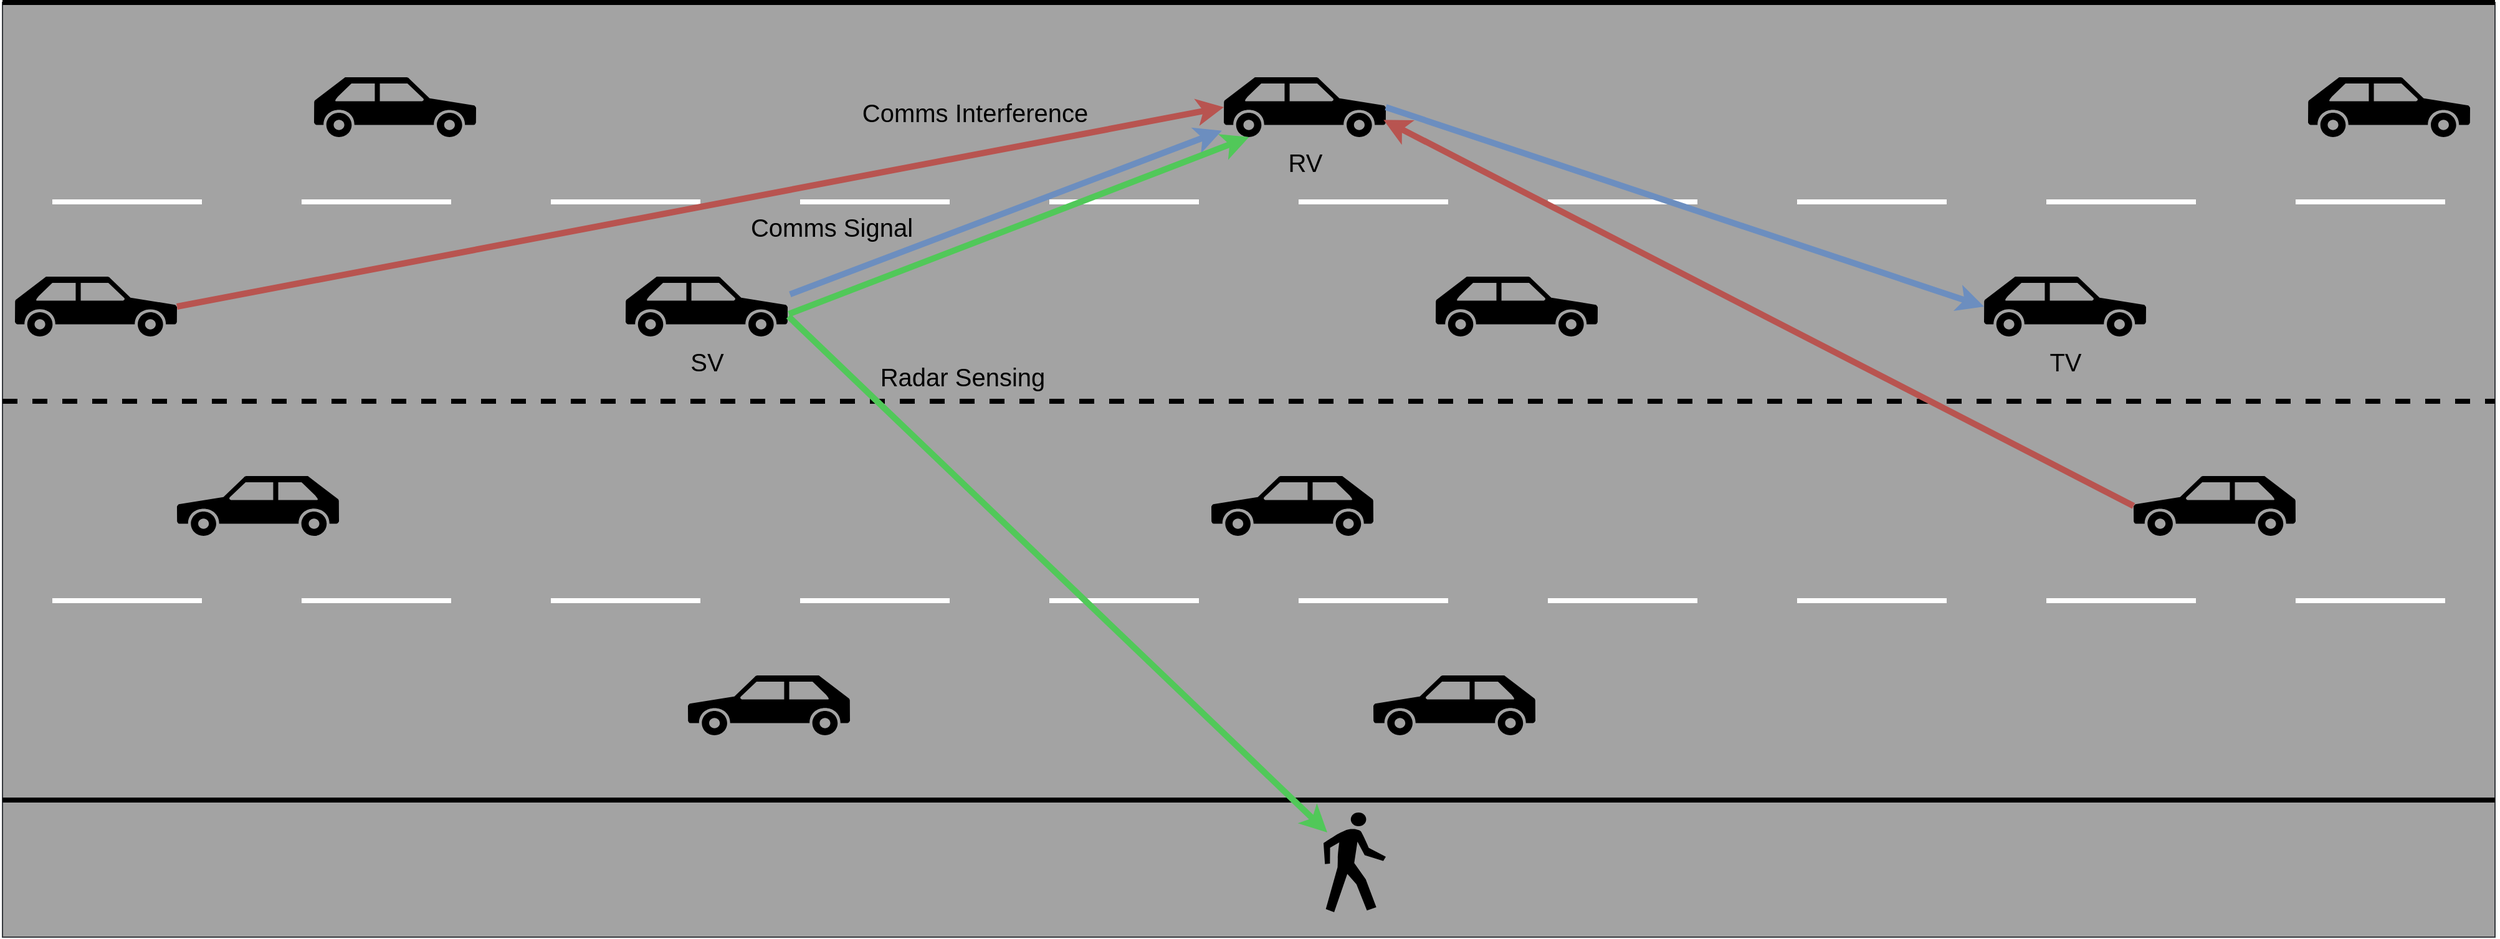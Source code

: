 <mxfile version="26.0.16">
  <diagram name="Page-1" id="7QL4QP1NcXmB00a-UqtN">
    <mxGraphModel dx="2074" dy="1134" grid="1" gridSize="10" guides="1" tooltips="1" connect="1" arrows="1" fold="1" page="1" pageScale="1" pageWidth="2339" pageHeight="3300" math="0" shadow="0">
      <root>
        <mxCell id="0" />
        <mxCell id="1" parent="0" />
        <mxCell id="3JjK3eb2urT9_Ez95hh0-71" value="" style="rounded=0;whiteSpace=wrap;html=1;fillColor=#A3A3A3;strokeColor=#36393d;" vertex="1" parent="1">
          <mxGeometry x="160" y="160" width="2000" height="750" as="geometry" />
        </mxCell>
        <mxCell id="3JjK3eb2urT9_Ez95hh0-3" value="" style="endArrow=none;html=1;rounded=0;strokeWidth=4;" edge="1" parent="1">
          <mxGeometry width="50" height="50" relative="1" as="geometry">
            <mxPoint x="160" y="160" as="sourcePoint" />
            <mxPoint x="2160" y="160" as="targetPoint" />
          </mxGeometry>
        </mxCell>
        <mxCell id="3JjK3eb2urT9_Ez95hh0-4" value="" style="endArrow=none;html=1;rounded=0;strokeWidth=4;" edge="1" parent="1">
          <mxGeometry width="50" height="50" relative="1" as="geometry">
            <mxPoint x="160" y="800" as="sourcePoint" />
            <mxPoint x="2160" y="800" as="targetPoint" />
          </mxGeometry>
        </mxCell>
        <mxCell id="3JjK3eb2urT9_Ez95hh0-5" value="" style="endArrow=none;dashed=1;html=1;rounded=0;strokeWidth=4;" edge="1" parent="1">
          <mxGeometry width="50" height="50" relative="1" as="geometry">
            <mxPoint x="160" y="480" as="sourcePoint" />
            <mxPoint x="2160" y="480" as="targetPoint" />
          </mxGeometry>
        </mxCell>
        <mxCell id="3JjK3eb2urT9_Ez95hh0-7" value="" style="endArrow=none;html=1;rounded=0;strokeWidth=4;strokeColor=#FFFFFF;" edge="1" parent="1">
          <mxGeometry width="50" height="50" relative="1" as="geometry">
            <mxPoint x="200" y="320" as="sourcePoint" />
            <mxPoint x="320" y="320" as="targetPoint" />
          </mxGeometry>
        </mxCell>
        <mxCell id="3JjK3eb2urT9_Ez95hh0-8" value="" style="endArrow=none;html=1;rounded=0;strokeWidth=4;strokeColor=#FFFFFF;" edge="1" parent="1">
          <mxGeometry width="50" height="50" relative="1" as="geometry">
            <mxPoint x="400" y="320" as="sourcePoint" />
            <mxPoint x="520" y="320" as="targetPoint" />
          </mxGeometry>
        </mxCell>
        <mxCell id="3JjK3eb2urT9_Ez95hh0-9" value="" style="endArrow=none;html=1;rounded=0;strokeWidth=4;strokeColor=#FFFFFF;" edge="1" parent="1">
          <mxGeometry width="50" height="50" relative="1" as="geometry">
            <mxPoint x="600" y="320" as="sourcePoint" />
            <mxPoint x="720" y="320" as="targetPoint" />
          </mxGeometry>
        </mxCell>
        <mxCell id="3JjK3eb2urT9_Ez95hh0-10" value="" style="endArrow=none;html=1;rounded=0;strokeWidth=4;strokeColor=#FFFFFF;" edge="1" parent="1">
          <mxGeometry width="50" height="50" relative="1" as="geometry">
            <mxPoint x="800" y="320" as="sourcePoint" />
            <mxPoint x="920" y="320" as="targetPoint" />
          </mxGeometry>
        </mxCell>
        <mxCell id="3JjK3eb2urT9_Ez95hh0-11" value="" style="endArrow=none;html=1;rounded=0;strokeWidth=4;strokeColor=#FFFFFF;" edge="1" parent="1">
          <mxGeometry width="50" height="50" relative="1" as="geometry">
            <mxPoint x="1000" y="320" as="sourcePoint" />
            <mxPoint x="1120" y="320" as="targetPoint" />
          </mxGeometry>
        </mxCell>
        <mxCell id="3JjK3eb2urT9_Ez95hh0-12" value="" style="endArrow=none;html=1;rounded=0;strokeWidth=4;strokeColor=#FFFFFF;" edge="1" parent="1">
          <mxGeometry width="50" height="50" relative="1" as="geometry">
            <mxPoint x="1200" y="320" as="sourcePoint" />
            <mxPoint x="1320" y="320" as="targetPoint" />
          </mxGeometry>
        </mxCell>
        <mxCell id="3JjK3eb2urT9_Ez95hh0-13" value="" style="endArrow=none;html=1;rounded=0;strokeWidth=4;strokeColor=#FFFFFF;" edge="1" parent="1">
          <mxGeometry width="50" height="50" relative="1" as="geometry">
            <mxPoint x="1400" y="320" as="sourcePoint" />
            <mxPoint x="1520" y="320" as="targetPoint" />
          </mxGeometry>
        </mxCell>
        <mxCell id="3JjK3eb2urT9_Ez95hh0-14" value="" style="endArrow=none;html=1;rounded=0;strokeWidth=4;strokeColor=#FFFFFF;" edge="1" parent="1">
          <mxGeometry width="50" height="50" relative="1" as="geometry">
            <mxPoint x="1600" y="320" as="sourcePoint" />
            <mxPoint x="1720" y="320" as="targetPoint" />
          </mxGeometry>
        </mxCell>
        <mxCell id="3JjK3eb2urT9_Ez95hh0-15" value="" style="endArrow=none;html=1;rounded=0;strokeWidth=4;strokeColor=#FFFFFF;" edge="1" parent="1">
          <mxGeometry width="50" height="50" relative="1" as="geometry">
            <mxPoint x="1800" y="320" as="sourcePoint" />
            <mxPoint x="1920" y="320" as="targetPoint" />
          </mxGeometry>
        </mxCell>
        <mxCell id="3JjK3eb2urT9_Ez95hh0-18" value="" style="endArrow=none;html=1;rounded=0;strokeWidth=4;strokeColor=#FFFFFF;" edge="1" parent="1">
          <mxGeometry width="50" height="50" relative="1" as="geometry">
            <mxPoint x="200" y="640" as="sourcePoint" />
            <mxPoint x="320" y="640" as="targetPoint" />
          </mxGeometry>
        </mxCell>
        <mxCell id="3JjK3eb2urT9_Ez95hh0-19" value="" style="endArrow=none;html=1;rounded=0;strokeWidth=4;strokeColor=#FFFFFF;" edge="1" parent="1">
          <mxGeometry width="50" height="50" relative="1" as="geometry">
            <mxPoint x="400" y="640" as="sourcePoint" />
            <mxPoint x="520" y="640" as="targetPoint" />
          </mxGeometry>
        </mxCell>
        <mxCell id="3JjK3eb2urT9_Ez95hh0-20" value="" style="endArrow=none;html=1;rounded=0;strokeWidth=4;strokeColor=#FFFFFF;" edge="1" parent="1">
          <mxGeometry width="50" height="50" relative="1" as="geometry">
            <mxPoint x="600" y="640" as="sourcePoint" />
            <mxPoint x="720" y="640" as="targetPoint" />
          </mxGeometry>
        </mxCell>
        <mxCell id="3JjK3eb2urT9_Ez95hh0-21" value="" style="endArrow=none;html=1;rounded=0;strokeWidth=4;strokeColor=#FFFFFF;" edge="1" parent="1">
          <mxGeometry width="50" height="50" relative="1" as="geometry">
            <mxPoint x="800" y="640" as="sourcePoint" />
            <mxPoint x="920" y="640" as="targetPoint" />
          </mxGeometry>
        </mxCell>
        <mxCell id="3JjK3eb2urT9_Ez95hh0-22" value="" style="endArrow=none;html=1;rounded=0;strokeWidth=4;strokeColor=#FFFFFF;" edge="1" parent="1">
          <mxGeometry width="50" height="50" relative="1" as="geometry">
            <mxPoint x="1000" y="640" as="sourcePoint" />
            <mxPoint x="1120" y="640" as="targetPoint" />
          </mxGeometry>
        </mxCell>
        <mxCell id="3JjK3eb2urT9_Ez95hh0-23" value="" style="endArrow=none;html=1;rounded=0;strokeWidth=4;strokeColor=#FFFFFF;" edge="1" parent="1">
          <mxGeometry width="50" height="50" relative="1" as="geometry">
            <mxPoint x="1200" y="640" as="sourcePoint" />
            <mxPoint x="1320" y="640" as="targetPoint" />
          </mxGeometry>
        </mxCell>
        <mxCell id="3JjK3eb2urT9_Ez95hh0-24" value="" style="endArrow=none;html=1;rounded=0;strokeWidth=4;strokeColor=#FFFFFF;" edge="1" parent="1">
          <mxGeometry width="50" height="50" relative="1" as="geometry">
            <mxPoint x="1400" y="640" as="sourcePoint" />
            <mxPoint x="1520" y="640" as="targetPoint" />
          </mxGeometry>
        </mxCell>
        <mxCell id="3JjK3eb2urT9_Ez95hh0-25" value="" style="endArrow=none;html=1;rounded=0;strokeWidth=4;strokeColor=#FFFFFF;" edge="1" parent="1">
          <mxGeometry width="50" height="50" relative="1" as="geometry">
            <mxPoint x="1600" y="640" as="sourcePoint" />
            <mxPoint x="1720" y="640" as="targetPoint" />
          </mxGeometry>
        </mxCell>
        <mxCell id="3JjK3eb2urT9_Ez95hh0-26" value="" style="endArrow=none;html=1;rounded=0;strokeWidth=4;strokeColor=#FFFFFF;" edge="1" parent="1">
          <mxGeometry width="50" height="50" relative="1" as="geometry">
            <mxPoint x="1800" y="640" as="sourcePoint" />
            <mxPoint x="1920" y="640" as="targetPoint" />
          </mxGeometry>
        </mxCell>
        <mxCell id="3JjK3eb2urT9_Ez95hh0-27" value="" style="shape=mxgraph.signs.transportation.car_3;html=1;pointerEvents=1;fillColor=#000000;strokeColor=none;verticalLabelPosition=bottom;verticalAlign=top;align=center;flipH=1;" vertex="1" parent="1">
          <mxGeometry x="660" y="380" width="130" height="48" as="geometry" />
        </mxCell>
        <mxCell id="3JjK3eb2urT9_Ez95hh0-28" value="" style="shape=mxgraph.signs.transportation.car_3;html=1;pointerEvents=1;fillColor=#000000;strokeColor=none;verticalLabelPosition=bottom;verticalAlign=top;align=center;flipH=1;" vertex="1" parent="1">
          <mxGeometry x="1140" y="220" width="130" height="48" as="geometry" />
        </mxCell>
        <mxCell id="3JjK3eb2urT9_Ez95hh0-29" value="" style="shape=mxgraph.signs.transportation.car_3;html=1;pointerEvents=1;fillColor=#000000;strokeColor=none;verticalLabelPosition=bottom;verticalAlign=top;align=center;flipH=1;" vertex="1" parent="1">
          <mxGeometry x="1310" y="380" width="130" height="48" as="geometry" />
        </mxCell>
        <mxCell id="3JjK3eb2urT9_Ez95hh0-30" value="" style="shape=mxgraph.signs.transportation.car_3;html=1;pointerEvents=1;fillColor=#000000;strokeColor=none;verticalLabelPosition=bottom;verticalAlign=top;align=center;flipH=1;" vertex="1" parent="1">
          <mxGeometry x="170" y="380" width="130" height="48" as="geometry" />
        </mxCell>
        <mxCell id="3JjK3eb2urT9_Ez95hh0-31" value="" style="shape=mxgraph.signs.transportation.car_3;html=1;pointerEvents=1;fillColor=#000000;strokeColor=none;verticalLabelPosition=bottom;verticalAlign=top;align=center;flipH=1;" vertex="1" parent="1">
          <mxGeometry x="410" y="220" width="130" height="48" as="geometry" />
        </mxCell>
        <mxCell id="3JjK3eb2urT9_Ez95hh0-32" value="" style="shape=mxgraph.signs.transportation.car_3;html=1;pointerEvents=1;fillColor=#000000;strokeColor=none;verticalLabelPosition=bottom;verticalAlign=top;align=center;flipH=0;" vertex="1" parent="1">
          <mxGeometry x="1870" y="540" width="130" height="48" as="geometry" />
        </mxCell>
        <mxCell id="3JjK3eb2urT9_Ez95hh0-34" value="" style="shape=mxgraph.signs.transportation.car_3;html=1;pointerEvents=1;fillColor=#000000;strokeColor=none;verticalLabelPosition=bottom;verticalAlign=top;align=center;flipH=0;" vertex="1" parent="1">
          <mxGeometry x="1130" y="540" width="130" height="48" as="geometry" />
        </mxCell>
        <mxCell id="3JjK3eb2urT9_Ez95hh0-35" value="" style="shape=mxgraph.signs.transportation.car_3;html=1;pointerEvents=1;fillColor=#000000;strokeColor=none;verticalLabelPosition=bottom;verticalAlign=top;align=center;flipH=0;" vertex="1" parent="1">
          <mxGeometry x="1260" y="700" width="130" height="48" as="geometry" />
        </mxCell>
        <mxCell id="3JjK3eb2urT9_Ez95hh0-36" value="" style="shape=mxgraph.signs.transportation.car_3;html=1;pointerEvents=1;fillColor=#000000;strokeColor=none;verticalLabelPosition=bottom;verticalAlign=top;align=center;flipH=0;" vertex="1" parent="1">
          <mxGeometry x="710" y="700" width="130" height="48" as="geometry" />
        </mxCell>
        <mxCell id="3JjK3eb2urT9_Ez95hh0-37" value="" style="shape=mxgraph.signs.transportation.car_3;html=1;pointerEvents=1;fillColor=#000000;strokeColor=none;verticalLabelPosition=bottom;verticalAlign=top;align=center;flipH=0;" vertex="1" parent="1">
          <mxGeometry x="300" y="540" width="130" height="48" as="geometry" />
        </mxCell>
        <mxCell id="3JjK3eb2urT9_Ez95hh0-39" value="" style="endArrow=none;html=1;rounded=0;strokeWidth=4;strokeColor=#FFFFFF;" edge="1" parent="1">
          <mxGeometry width="50" height="50" relative="1" as="geometry">
            <mxPoint x="2000" y="640" as="sourcePoint" />
            <mxPoint x="2120" y="640" as="targetPoint" />
          </mxGeometry>
        </mxCell>
        <mxCell id="3JjK3eb2urT9_Ez95hh0-40" value="" style="shape=mxgraph.signs.transportation.car_3;html=1;pointerEvents=1;fillColor=#000000;strokeColor=none;verticalLabelPosition=bottom;verticalAlign=top;align=center;flipH=1;" vertex="1" parent="1">
          <mxGeometry x="1750" y="380" width="130" height="48" as="geometry" />
        </mxCell>
        <mxCell id="3JjK3eb2urT9_Ez95hh0-41" value="" style="shape=mxgraph.signs.transportation.car_3;html=1;pointerEvents=1;fillColor=#000000;strokeColor=none;verticalLabelPosition=bottom;verticalAlign=top;align=center;flipH=1;" vertex="1" parent="1">
          <mxGeometry x="2010" y="220" width="130" height="48" as="geometry" />
        </mxCell>
        <mxCell id="3JjK3eb2urT9_Ez95hh0-42" value="" style="endArrow=none;html=1;rounded=0;strokeWidth=4;strokeColor=#FFFFFF;" edge="1" parent="1">
          <mxGeometry width="50" height="50" relative="1" as="geometry">
            <mxPoint x="2000" y="320" as="sourcePoint" />
            <mxPoint x="2120" y="320" as="targetPoint" />
            <Array as="points">
              <mxPoint x="2110" y="320" />
            </Array>
          </mxGeometry>
        </mxCell>
        <mxCell id="3JjK3eb2urT9_Ez95hh0-43" value="&lt;font style=&quot;font-size: 20px;&quot;&gt;SV&lt;/font&gt;" style="text;html=1;align=center;verticalAlign=middle;resizable=0;points=[];autosize=1;strokeColor=none;fillColor=none;" vertex="1" parent="1">
          <mxGeometry x="700" y="428" width="50" height="40" as="geometry" />
        </mxCell>
        <mxCell id="3JjK3eb2urT9_Ez95hh0-45" value="&lt;font style=&quot;font-size: 20px;&quot;&gt;RV&lt;/font&gt;" style="text;html=1;align=center;verticalAlign=middle;resizable=0;points=[];autosize=1;strokeColor=none;fillColor=none;" vertex="1" parent="1">
          <mxGeometry x="1180" y="268" width="50" height="40" as="geometry" />
        </mxCell>
        <mxCell id="3JjK3eb2urT9_Ez95hh0-46" value="&lt;font style=&quot;font-size: 20px;&quot;&gt;TV&lt;/font&gt;" style="text;html=1;align=center;verticalAlign=middle;resizable=0;points=[];autosize=1;strokeColor=none;fillColor=none;" vertex="1" parent="1">
          <mxGeometry x="1790" y="428" width="50" height="40" as="geometry" />
        </mxCell>
        <mxCell id="3JjK3eb2urT9_Ez95hh0-47" value="" style="endArrow=classic;html=1;rounded=0;exitX=0;exitY=0.5;exitDx=0;exitDy=0;exitPerimeter=0;entryX=1;entryY=0.5;entryDx=0;entryDy=0;entryPerimeter=0;strokeWidth=5;fillColor=#dae8fc;strokeColor=#6c8ebf;" edge="1" parent="1" source="3JjK3eb2urT9_Ez95hh0-28" target="3JjK3eb2urT9_Ez95hh0-40">
          <mxGeometry width="50" height="50" relative="1" as="geometry">
            <mxPoint x="1370" y="290" as="sourcePoint" />
            <mxPoint x="1420" y="240" as="targetPoint" />
          </mxGeometry>
        </mxCell>
        <mxCell id="3JjK3eb2urT9_Ez95hh0-49" value="" style="endArrow=classic;html=1;rounded=0;exitX=-0.015;exitY=0.295;exitDx=0;exitDy=0;exitPerimeter=0;entryX=1.012;entryY=0.893;entryDx=0;entryDy=0;entryPerimeter=0;strokeWidth=5;fillColor=#dae8fc;strokeColor=#6c8ebf;" edge="1" parent="1" source="3JjK3eb2urT9_Ez95hh0-27" target="3JjK3eb2urT9_Ez95hh0-28">
          <mxGeometry width="50" height="50" relative="1" as="geometry">
            <mxPoint x="1080" y="690" as="sourcePoint" />
            <mxPoint x="1130" y="640" as="targetPoint" />
          </mxGeometry>
        </mxCell>
        <mxCell id="3JjK3eb2urT9_Ez95hh0-50" value="" style="endArrow=classic;html=1;rounded=0;exitX=0;exitY=0.5;exitDx=0;exitDy=0;exitPerimeter=0;entryX=1;entryY=0.5;entryDx=0;entryDy=0;entryPerimeter=0;fillColor=#f8cecc;strokeColor=#b85450;strokeWidth=5;" edge="1" parent="1" source="3JjK3eb2urT9_Ez95hh0-30" target="3JjK3eb2urT9_Ez95hh0-28">
          <mxGeometry width="50" height="50" relative="1" as="geometry">
            <mxPoint x="370" y="450" as="sourcePoint" />
            <mxPoint x="720" y="290" as="targetPoint" />
          </mxGeometry>
        </mxCell>
        <mxCell id="3JjK3eb2urT9_Ez95hh0-52" value="" style="endArrow=classic;html=1;rounded=0;exitX=0;exitY=0.5;exitDx=0;exitDy=0;exitPerimeter=0;entryX=0.014;entryY=0.713;entryDx=0;entryDy=0;entryPerimeter=0;fillColor=#f8cecc;strokeColor=#b85450;strokeWidth=5;" edge="1" parent="1" source="3JjK3eb2urT9_Ez95hh0-32" target="3JjK3eb2urT9_Ez95hh0-28">
          <mxGeometry width="50" height="50" relative="1" as="geometry">
            <mxPoint x="300" y="414" as="sourcePoint" />
            <mxPoint x="1150" y="254" as="targetPoint" />
          </mxGeometry>
        </mxCell>
        <mxCell id="3JjK3eb2urT9_Ez95hh0-55" value="" style="endArrow=classic;html=1;rounded=0;entryX=0.845;entryY=1;entryDx=0;entryDy=0;entryPerimeter=0;strokeWidth=5;fillColor=#d5e8d4;strokeColor=light-dark(#51c859, #446e2c);" edge="1" parent="1" target="3JjK3eb2urT9_Ez95hh0-28">
          <mxGeometry width="50" height="50" relative="1" as="geometry">
            <mxPoint x="791" y="410" as="sourcePoint" />
            <mxPoint x="1148" y="273" as="targetPoint" />
          </mxGeometry>
        </mxCell>
        <mxCell id="3JjK3eb2urT9_Ez95hh0-61" value="&lt;font style=&quot;font-size: 20px;&quot;&gt;Radar Sensing&lt;/font&gt;" style="text;html=1;align=center;verticalAlign=middle;resizable=0;points=[];autosize=1;strokeColor=none;fillColor=none;" vertex="1" parent="1">
          <mxGeometry x="850" y="440" width="160" height="40" as="geometry" />
        </mxCell>
        <mxCell id="3JjK3eb2urT9_Ez95hh0-62" value="&lt;font style=&quot;font-size: 20px;&quot;&gt;Comms Signal&lt;/font&gt;" style="text;html=1;align=center;verticalAlign=middle;resizable=0;points=[];autosize=1;strokeColor=none;fillColor=none;" vertex="1" parent="1">
          <mxGeometry x="750" y="320" width="150" height="40" as="geometry" />
        </mxCell>
        <mxCell id="3JjK3eb2urT9_Ez95hh0-63" value="&lt;font style=&quot;font-size: 20px;&quot;&gt;Comms Interference&lt;/font&gt;" style="text;html=1;align=center;verticalAlign=middle;resizable=0;points=[];autosize=1;strokeColor=none;fillColor=none;" vertex="1" parent="1">
          <mxGeometry x="840" y="228" width="200" height="40" as="geometry" />
        </mxCell>
        <mxCell id="3JjK3eb2urT9_Ez95hh0-68" value="" style="endArrow=classic;html=1;rounded=0;entryX=0.1;entryY=0.2;entryDx=0;entryDy=0;entryPerimeter=0;strokeWidth=5;fillColor=#d5e8d4;strokeColor=light-dark(#51c859, #446e2c);exitX=-0.005;exitY=0.664;exitDx=0;exitDy=0;exitPerimeter=0;" edge="1" parent="1" source="3JjK3eb2urT9_Ez95hh0-27">
          <mxGeometry width="50" height="50" relative="1" as="geometry">
            <mxPoint x="801" y="420" as="sourcePoint" />
            <mxPoint x="1223" y="826" as="targetPoint" />
          </mxGeometry>
        </mxCell>
        <mxCell id="3JjK3eb2urT9_Ez95hh0-72" value="" style="shape=mxgraph.signs.people.walking;html=1;pointerEvents=1;fillColor=#000000;strokeColor=none;verticalLabelPosition=bottom;verticalAlign=top;align=center;" vertex="1" parent="1">
          <mxGeometry x="1220" y="810" width="50" height="80" as="geometry" />
        </mxCell>
      </root>
    </mxGraphModel>
  </diagram>
</mxfile>
